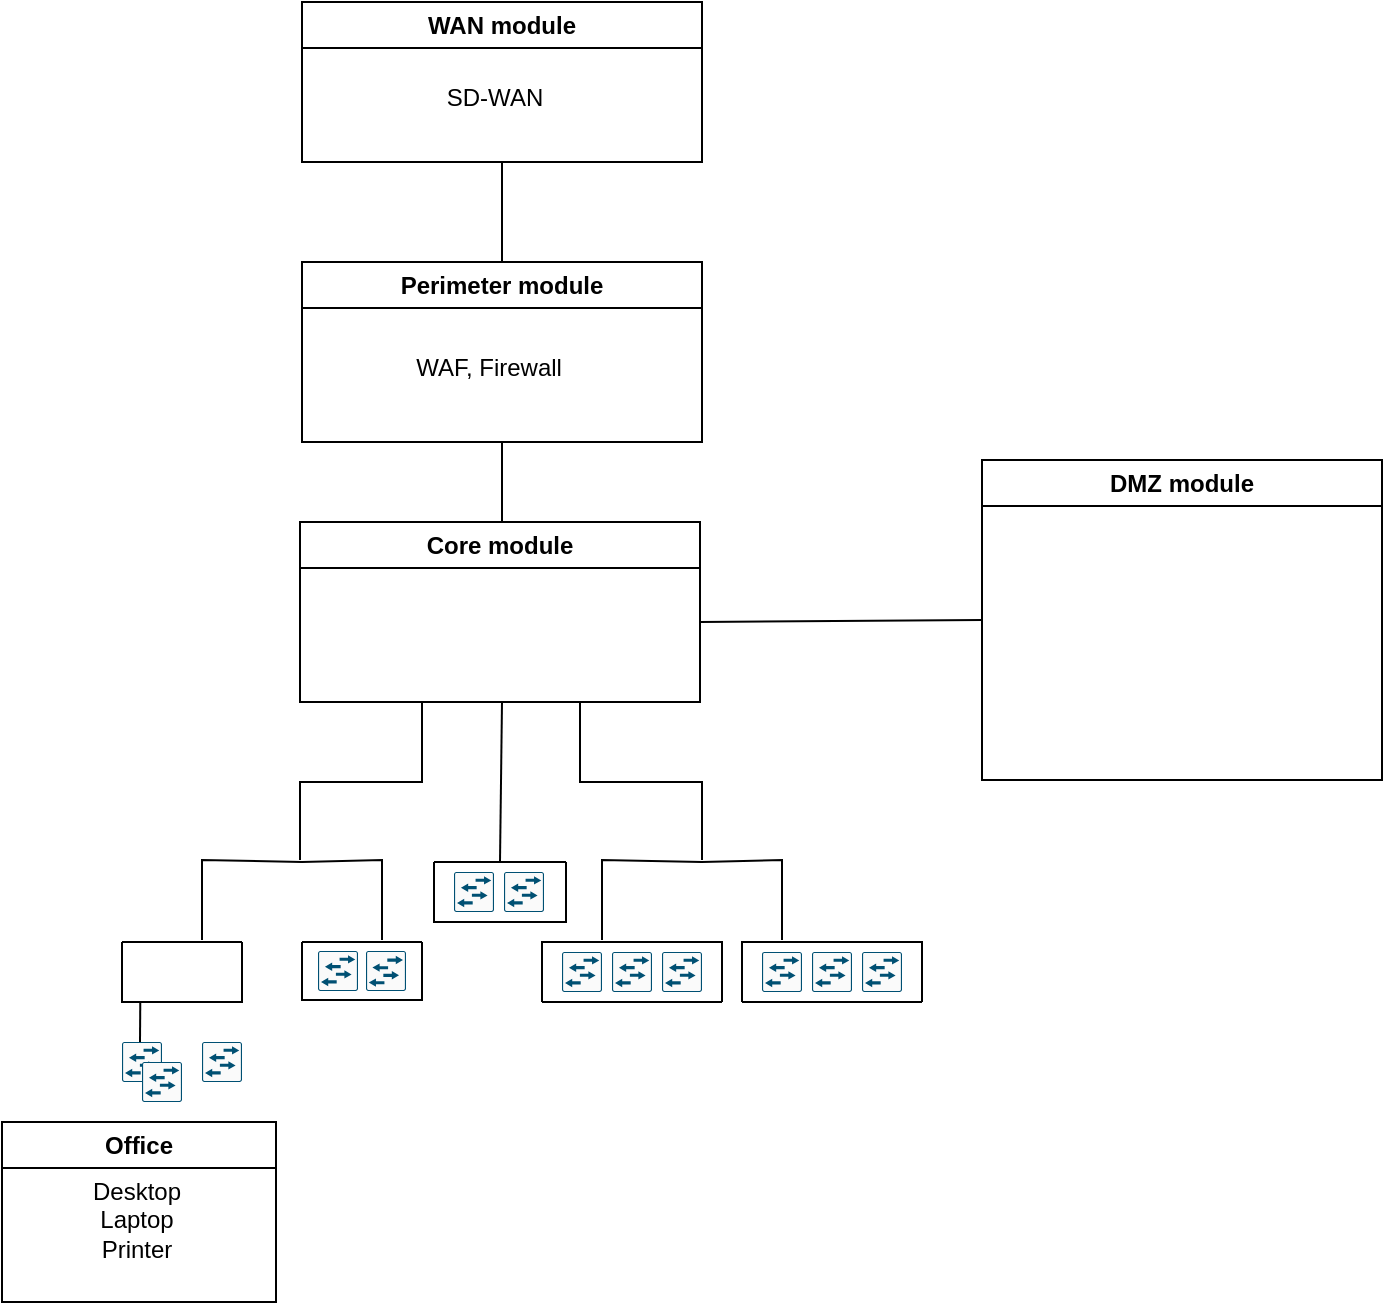 <mxfile version="24.8.3">
  <diagram name="Trang-1" id="bGXka7kZ5i1cgQGe3GFj">
    <mxGraphModel dx="548" dy="308" grid="1" gridSize="10" guides="1" tooltips="1" connect="1" arrows="1" fold="1" page="1" pageScale="1" pageWidth="827" pageHeight="1169" math="0" shadow="0">
      <root>
        <mxCell id="0" />
        <mxCell id="1" parent="0" />
        <mxCell id="uSF8pJYz4aR2M7SOLnGN-8" value="WAN module" style="swimlane;whiteSpace=wrap;html=1;" vertex="1" parent="1">
          <mxGeometry x="320" y="50" width="200" height="80" as="geometry">
            <mxRectangle x="480" y="50" width="110" height="30" as="alternateBounds" />
          </mxGeometry>
        </mxCell>
        <mxCell id="uSF8pJYz4aR2M7SOLnGN-11" value="Perimeter module" style="swimlane;whiteSpace=wrap;html=1;" vertex="1" parent="1">
          <mxGeometry x="320" y="180" width="200" height="90" as="geometry">
            <mxRectangle x="480" y="110" width="110" height="30" as="alternateBounds" />
          </mxGeometry>
        </mxCell>
        <mxCell id="uSF8pJYz4aR2M7SOLnGN-17" value="Core module" style="swimlane;whiteSpace=wrap;html=1;" vertex="1" parent="1">
          <mxGeometry x="319" y="310" width="200" height="90" as="geometry">
            <mxRectangle x="480" y="110" width="110" height="30" as="alternateBounds" />
          </mxGeometry>
        </mxCell>
        <mxCell id="uSF8pJYz4aR2M7SOLnGN-18" value="" style="endArrow=none;html=1;rounded=0;entryX=0.5;entryY=1;entryDx=0;entryDy=0;" edge="1" parent="1" target="uSF8pJYz4aR2M7SOLnGN-11">
          <mxGeometry width="50" height="50" relative="1" as="geometry">
            <mxPoint x="420" y="310" as="sourcePoint" />
            <mxPoint x="470" y="300" as="targetPoint" />
          </mxGeometry>
        </mxCell>
        <mxCell id="uSF8pJYz4aR2M7SOLnGN-19" value="" style="endArrow=none;html=1;rounded=0;exitX=0.5;exitY=0;exitDx=0;exitDy=0;entryX=0.5;entryY=1;entryDx=0;entryDy=0;" edge="1" parent="1" source="uSF8pJYz4aR2M7SOLnGN-11" target="uSF8pJYz4aR2M7SOLnGN-8">
          <mxGeometry width="50" height="50" relative="1" as="geometry">
            <mxPoint x="389" y="180" as="sourcePoint" />
            <mxPoint x="439" y="130" as="targetPoint" />
          </mxGeometry>
        </mxCell>
        <mxCell id="uSF8pJYz4aR2M7SOLnGN-21" value="DMZ module" style="swimlane;whiteSpace=wrap;html=1;" vertex="1" parent="1">
          <mxGeometry x="660" y="279" width="200" height="160" as="geometry" />
        </mxCell>
        <mxCell id="uSF8pJYz4aR2M7SOLnGN-22" value="" style="endArrow=none;html=1;rounded=0;entryX=0;entryY=0.5;entryDx=0;entryDy=0;" edge="1" parent="1" target="uSF8pJYz4aR2M7SOLnGN-21">
          <mxGeometry width="50" height="50" relative="1" as="geometry">
            <mxPoint x="519" y="360" as="sourcePoint" />
            <mxPoint x="569" y="310" as="targetPoint" />
          </mxGeometry>
        </mxCell>
        <mxCell id="uSF8pJYz4aR2M7SOLnGN-24" value="" style="endArrow=none;html=1;rounded=0;" edge="1" parent="1">
          <mxGeometry width="50" height="50" relative="1" as="geometry">
            <mxPoint x="270" y="519" as="sourcePoint" />
            <mxPoint x="320" y="480" as="targetPoint" />
            <Array as="points">
              <mxPoint x="270" y="479" />
            </Array>
          </mxGeometry>
        </mxCell>
        <mxCell id="uSF8pJYz4aR2M7SOLnGN-25" value="" style="swimlane;startSize=0;" vertex="1" parent="1">
          <mxGeometry x="230" y="520" width="60" height="30" as="geometry" />
        </mxCell>
        <mxCell id="uSF8pJYz4aR2M7SOLnGN-29" value="" style="endArrow=none;html=1;rounded=0;" edge="1" parent="1">
          <mxGeometry width="50" height="50" relative="1" as="geometry">
            <mxPoint x="319" y="479" as="sourcePoint" />
            <mxPoint x="380" y="400" as="targetPoint" />
            <Array as="points">
              <mxPoint x="319" y="440" />
              <mxPoint x="380" y="440" />
            </Array>
          </mxGeometry>
        </mxCell>
        <mxCell id="uSF8pJYz4aR2M7SOLnGN-33" value="" style="endArrow=none;html=1;rounded=0;" edge="1" parent="1">
          <mxGeometry width="50" height="50" relative="1" as="geometry">
            <mxPoint x="360" y="519" as="sourcePoint" />
            <mxPoint x="320" y="480" as="targetPoint" />
            <Array as="points">
              <mxPoint x="360" y="499" />
              <mxPoint x="360" y="479" />
            </Array>
          </mxGeometry>
        </mxCell>
        <mxCell id="uSF8pJYz4aR2M7SOLnGN-41" value="" style="swimlane;startSize=0;" vertex="1" parent="1">
          <mxGeometry x="320" y="520" width="60" height="29" as="geometry">
            <mxRectangle x="311" y="520" width="50" height="40" as="alternateBounds" />
          </mxGeometry>
        </mxCell>
        <mxCell id="uSF8pJYz4aR2M7SOLnGN-44" value="" style="sketch=0;points=[[0.015,0.015,0],[0.985,0.015,0],[0.985,0.985,0],[0.015,0.985,0],[0.25,0,0],[0.5,0,0],[0.75,0,0],[1,0.25,0],[1,0.5,0],[1,0.75,0],[0.75,1,0],[0.5,1,0],[0.25,1,0],[0,0.75,0],[0,0.5,0],[0,0.25,0]];verticalLabelPosition=bottom;html=1;verticalAlign=top;aspect=fixed;align=center;pointerEvents=1;shape=mxgraph.cisco19.rect;prIcon=l2_switch;fillColor=#FAFAFA;strokeColor=#005073;" vertex="1" parent="uSF8pJYz4aR2M7SOLnGN-41">
          <mxGeometry x="8" y="4.5" width="20" height="20" as="geometry" />
        </mxCell>
        <mxCell id="uSF8pJYz4aR2M7SOLnGN-55" value="" style="sketch=0;points=[[0.015,0.015,0],[0.985,0.015,0],[0.985,0.985,0],[0.015,0.985,0],[0.25,0,0],[0.5,0,0],[0.75,0,0],[1,0.25,0],[1,0.5,0],[1,0.75,0],[0.75,1,0],[0.5,1,0],[0.25,1,0],[0,0.75,0],[0,0.5,0],[0,0.25,0]];verticalLabelPosition=bottom;html=1;verticalAlign=top;aspect=fixed;align=center;pointerEvents=1;shape=mxgraph.cisco19.rect;prIcon=l2_switch;fillColor=#FAFAFA;strokeColor=#005073;direction=west;" vertex="1" parent="uSF8pJYz4aR2M7SOLnGN-41">
          <mxGeometry x="32" y="4.5" width="20" height="20" as="geometry" />
        </mxCell>
        <mxCell id="uSF8pJYz4aR2M7SOLnGN-48" value="" style="endArrow=none;html=1;rounded=0;exitX=0.5;exitY=0;exitDx=0;exitDy=0;" edge="1" parent="1" source="uSF8pJYz4aR2M7SOLnGN-49">
          <mxGeometry width="50" height="50" relative="1" as="geometry">
            <mxPoint x="420" y="440" as="sourcePoint" />
            <mxPoint x="420" y="400" as="targetPoint" />
          </mxGeometry>
        </mxCell>
        <mxCell id="uSF8pJYz4aR2M7SOLnGN-49" value="" style="swimlane;startSize=0;" vertex="1" parent="1">
          <mxGeometry x="386" y="480" width="66" height="30" as="geometry" />
        </mxCell>
        <mxCell id="uSF8pJYz4aR2M7SOLnGN-50" value="" style="sketch=0;points=[[0.015,0.015,0],[0.985,0.015,0],[0.985,0.985,0],[0.015,0.985,0],[0.25,0,0],[0.5,0,0],[0.75,0,0],[1,0.25,0],[1,0.5,0],[1,0.75,0],[0.75,1,0],[0.5,1,0],[0.25,1,0],[0,0.75,0],[0,0.5,0],[0,0.25,0]];verticalLabelPosition=bottom;html=1;verticalAlign=top;aspect=fixed;align=center;pointerEvents=1;shape=mxgraph.cisco19.rect;prIcon=l2_switch;fillColor=#FAFAFA;strokeColor=#005073;" vertex="1" parent="uSF8pJYz4aR2M7SOLnGN-49">
          <mxGeometry x="10" y="5" width="20" height="20" as="geometry" />
        </mxCell>
        <mxCell id="uSF8pJYz4aR2M7SOLnGN-51" value="" style="sketch=0;points=[[0.015,0.015,0],[0.985,0.015,0],[0.985,0.985,0],[0.015,0.985,0],[0.25,0,0],[0.5,0,0],[0.75,0,0],[1,0.25,0],[1,0.5,0],[1,0.75,0],[0.75,1,0],[0.5,1,0],[0.25,1,0],[0,0.75,0],[0,0.5,0],[0,0.25,0]];verticalLabelPosition=bottom;html=1;verticalAlign=top;aspect=fixed;align=center;pointerEvents=1;shape=mxgraph.cisco19.rect;prIcon=l2_switch;fillColor=#FAFAFA;strokeColor=#005073;" vertex="1" parent="uSF8pJYz4aR2M7SOLnGN-49">
          <mxGeometry x="35" y="5" width="20" height="20" as="geometry" />
        </mxCell>
        <mxCell id="uSF8pJYz4aR2M7SOLnGN-53" value="" style="endArrow=none;html=1;rounded=0;" edge="1" parent="1">
          <mxGeometry width="50" height="50" relative="1" as="geometry">
            <mxPoint x="470" y="519" as="sourcePoint" />
            <mxPoint x="520" y="480" as="targetPoint" />
            <Array as="points">
              <mxPoint x="470" y="479" />
            </Array>
          </mxGeometry>
        </mxCell>
        <mxCell id="uSF8pJYz4aR2M7SOLnGN-57" value="" style="endArrow=none;html=1;rounded=0;" edge="1" parent="1">
          <mxGeometry width="50" height="50" relative="1" as="geometry">
            <mxPoint x="520" y="479" as="sourcePoint" />
            <mxPoint x="459" y="400" as="targetPoint" />
            <Array as="points">
              <mxPoint x="520" y="440" />
              <mxPoint x="459" y="440" />
            </Array>
          </mxGeometry>
        </mxCell>
        <mxCell id="uSF8pJYz4aR2M7SOLnGN-58" value="" style="endArrow=none;html=1;rounded=0;" edge="1" parent="1">
          <mxGeometry width="50" height="50" relative="1" as="geometry">
            <mxPoint x="560" y="519" as="sourcePoint" />
            <mxPoint x="520" y="480" as="targetPoint" />
            <Array as="points">
              <mxPoint x="560" y="499" />
              <mxPoint x="560" y="479" />
            </Array>
          </mxGeometry>
        </mxCell>
        <mxCell id="uSF8pJYz4aR2M7SOLnGN-59" value="" style="swimlane;startSize=0;direction=west;" vertex="1" parent="1">
          <mxGeometry x="540" y="520" width="90" height="30" as="geometry" />
        </mxCell>
        <mxCell id="uSF8pJYz4aR2M7SOLnGN-60" value="" style="sketch=0;points=[[0.015,0.015,0],[0.985,0.015,0],[0.985,0.985,0],[0.015,0.985,0],[0.25,0,0],[0.5,0,0],[0.75,0,0],[1,0.25,0],[1,0.5,0],[1,0.75,0],[0.75,1,0],[0.5,1,0],[0.25,1,0],[0,0.75,0],[0,0.5,0],[0,0.25,0]];verticalLabelPosition=bottom;html=1;verticalAlign=top;aspect=fixed;align=center;pointerEvents=1;shape=mxgraph.cisco19.rect;prIcon=l2_switch;fillColor=#FAFAFA;strokeColor=#005073;" vertex="1" parent="uSF8pJYz4aR2M7SOLnGN-59">
          <mxGeometry x="10" y="5" width="20" height="20" as="geometry" />
        </mxCell>
        <mxCell id="uSF8pJYz4aR2M7SOLnGN-61" value="" style="sketch=0;points=[[0.015,0.015,0],[0.985,0.015,0],[0.985,0.985,0],[0.015,0.985,0],[0.25,0,0],[0.5,0,0],[0.75,0,0],[1,0.25,0],[1,0.5,0],[1,0.75,0],[0.75,1,0],[0.5,1,0],[0.25,1,0],[0,0.75,0],[0,0.5,0],[0,0.25,0]];verticalLabelPosition=bottom;html=1;verticalAlign=top;aspect=fixed;align=center;pointerEvents=1;shape=mxgraph.cisco19.rect;prIcon=l2_switch;fillColor=#FAFAFA;strokeColor=#005073;" vertex="1" parent="uSF8pJYz4aR2M7SOLnGN-59">
          <mxGeometry x="35" y="5" width="20" height="20" as="geometry" />
        </mxCell>
        <mxCell id="uSF8pJYz4aR2M7SOLnGN-62" value="" style="sketch=0;points=[[0.015,0.015,0],[0.985,0.015,0],[0.985,0.985,0],[0.015,0.985,0],[0.25,0,0],[0.5,0,0],[0.75,0,0],[1,0.25,0],[1,0.5,0],[1,0.75,0],[0.75,1,0],[0.5,1,0],[0.25,1,0],[0,0.75,0],[0,0.5,0],[0,0.25,0]];verticalLabelPosition=bottom;html=1;verticalAlign=top;aspect=fixed;align=center;pointerEvents=1;shape=mxgraph.cisco19.rect;prIcon=l2_switch;fillColor=#FAFAFA;strokeColor=#005073;" vertex="1" parent="uSF8pJYz4aR2M7SOLnGN-59">
          <mxGeometry x="60" y="5" width="20" height="20" as="geometry" />
        </mxCell>
        <mxCell id="uSF8pJYz4aR2M7SOLnGN-64" value="" style="swimlane;startSize=0;direction=west;" vertex="1" parent="1">
          <mxGeometry x="440" y="520" width="90" height="30" as="geometry" />
        </mxCell>
        <mxCell id="uSF8pJYz4aR2M7SOLnGN-65" value="" style="sketch=0;points=[[0.015,0.015,0],[0.985,0.015,0],[0.985,0.985,0],[0.015,0.985,0],[0.25,0,0],[0.5,0,0],[0.75,0,0],[1,0.25,0],[1,0.5,0],[1,0.75,0],[0.75,1,0],[0.5,1,0],[0.25,1,0],[0,0.75,0],[0,0.5,0],[0,0.25,0]];verticalLabelPosition=bottom;html=1;verticalAlign=top;aspect=fixed;align=center;pointerEvents=1;shape=mxgraph.cisco19.rect;prIcon=l2_switch;fillColor=#FAFAFA;strokeColor=#005073;" vertex="1" parent="uSF8pJYz4aR2M7SOLnGN-64">
          <mxGeometry x="10" y="5" width="20" height="20" as="geometry" />
        </mxCell>
        <mxCell id="uSF8pJYz4aR2M7SOLnGN-66" value="" style="sketch=0;points=[[0.015,0.015,0],[0.985,0.015,0],[0.985,0.985,0],[0.015,0.985,0],[0.25,0,0],[0.5,0,0],[0.75,0,0],[1,0.25,0],[1,0.5,0],[1,0.75,0],[0.75,1,0],[0.5,1,0],[0.25,1,0],[0,0.75,0],[0,0.5,0],[0,0.25,0]];verticalLabelPosition=bottom;html=1;verticalAlign=top;aspect=fixed;align=center;pointerEvents=1;shape=mxgraph.cisco19.rect;prIcon=l2_switch;fillColor=#FAFAFA;strokeColor=#005073;" vertex="1" parent="uSF8pJYz4aR2M7SOLnGN-64">
          <mxGeometry x="35" y="5" width="20" height="20" as="geometry" />
        </mxCell>
        <mxCell id="uSF8pJYz4aR2M7SOLnGN-67" value="" style="sketch=0;points=[[0.015,0.015,0],[0.985,0.015,0],[0.985,0.985,0],[0.015,0.985,0],[0.25,0,0],[0.5,0,0],[0.75,0,0],[1,0.25,0],[1,0.5,0],[1,0.75,0],[0.75,1,0],[0.5,1,0],[0.25,1,0],[0,0.75,0],[0,0.5,0],[0,0.25,0]];verticalLabelPosition=bottom;html=1;verticalAlign=top;aspect=fixed;align=center;pointerEvents=1;shape=mxgraph.cisco19.rect;prIcon=l2_switch;fillColor=#FAFAFA;strokeColor=#005073;" vertex="1" parent="uSF8pJYz4aR2M7SOLnGN-64">
          <mxGeometry x="60" y="5" width="20" height="20" as="geometry" />
        </mxCell>
        <mxCell id="uSF8pJYz4aR2M7SOLnGN-69" value="WAF, Firewall" style="text;html=1;align=center;verticalAlign=middle;resizable=0;points=[];autosize=1;strokeColor=none;fillColor=none;" vertex="1" parent="1">
          <mxGeometry x="363" y="218" width="100" height="30" as="geometry" />
        </mxCell>
        <mxCell id="uSF8pJYz4aR2M7SOLnGN-70" value="Office" style="swimlane;whiteSpace=wrap;html=1;" vertex="1" parent="1">
          <mxGeometry x="170" y="610" width="137" height="90" as="geometry" />
        </mxCell>
        <mxCell id="uSF8pJYz4aR2M7SOLnGN-72" value="Desktop&lt;div&gt;Laptop&lt;/div&gt;&lt;div&gt;Printer&lt;/div&gt;" style="text;html=1;align=center;verticalAlign=middle;resizable=0;points=[];autosize=1;strokeColor=none;fillColor=none;" vertex="1" parent="uSF8pJYz4aR2M7SOLnGN-70">
          <mxGeometry x="32" y="19" width="70" height="60" as="geometry" />
        </mxCell>
        <mxCell id="uSF8pJYz4aR2M7SOLnGN-71" value="" style="endArrow=none;html=1;rounded=0;" edge="1" parent="1">
          <mxGeometry width="50" height="50" relative="1" as="geometry">
            <mxPoint x="239" y="570" as="sourcePoint" />
            <mxPoint x="239.14" y="550" as="targetPoint" />
          </mxGeometry>
        </mxCell>
        <mxCell id="uSF8pJYz4aR2M7SOLnGN-73" value="SD-WAN" style="text;html=1;align=center;verticalAlign=middle;resizable=0;points=[];autosize=1;strokeColor=none;fillColor=none;" vertex="1" parent="1">
          <mxGeometry x="381" y="83" width="70" height="30" as="geometry" />
        </mxCell>
        <mxCell id="uSF8pJYz4aR2M7SOLnGN-76" value="" style="sketch=0;points=[[0.015,0.015,0],[0.985,0.015,0],[0.985,0.985,0],[0.015,0.985,0],[0.25,0,0],[0.5,0,0],[0.75,0,0],[1,0.25,0],[1,0.5,0],[1,0.75,0],[0.75,1,0],[0.5,1,0],[0.25,1,0],[0,0.75,0],[0,0.5,0],[0,0.25,0]];verticalLabelPosition=bottom;html=1;verticalAlign=top;aspect=fixed;align=center;pointerEvents=1;shape=mxgraph.cisco19.rect;prIcon=l2_switch;fillColor=#FAFAFA;strokeColor=#005073;" vertex="1" parent="1">
          <mxGeometry x="230" y="570" width="20" height="20" as="geometry" />
        </mxCell>
        <mxCell id="uSF8pJYz4aR2M7SOLnGN-77" value="" style="sketch=0;points=[[0.015,0.015,0],[0.985,0.015,0],[0.985,0.985,0],[0.015,0.985,0],[0.25,0,0],[0.5,0,0],[0.75,0,0],[1,0.25,0],[1,0.5,0],[1,0.75,0],[0.75,1,0],[0.5,1,0],[0.25,1,0],[0,0.75,0],[0,0.5,0],[0,0.25,0]];verticalLabelPosition=bottom;html=1;verticalAlign=top;aspect=fixed;align=center;pointerEvents=1;shape=mxgraph.cisco19.rect;prIcon=l2_switch;fillColor=#FAFAFA;strokeColor=#005073;" vertex="1" parent="1">
          <mxGeometry x="240" y="580" width="20" height="20" as="geometry" />
        </mxCell>
        <mxCell id="uSF8pJYz4aR2M7SOLnGN-78" value="" style="sketch=0;points=[[0.015,0.015,0],[0.985,0.015,0],[0.985,0.985,0],[0.015,0.985,0],[0.25,0,0],[0.5,0,0],[0.75,0,0],[1,0.25,0],[1,0.5,0],[1,0.75,0],[0.75,1,0],[0.5,1,0],[0.25,1,0],[0,0.75,0],[0,0.5,0],[0,0.25,0]];verticalLabelPosition=bottom;html=1;verticalAlign=top;aspect=fixed;align=center;pointerEvents=1;shape=mxgraph.cisco19.rect;prIcon=l2_switch;fillColor=#FAFAFA;strokeColor=#005073;" vertex="1" parent="1">
          <mxGeometry x="270" y="570" width="20" height="20" as="geometry" />
        </mxCell>
      </root>
    </mxGraphModel>
  </diagram>
</mxfile>

